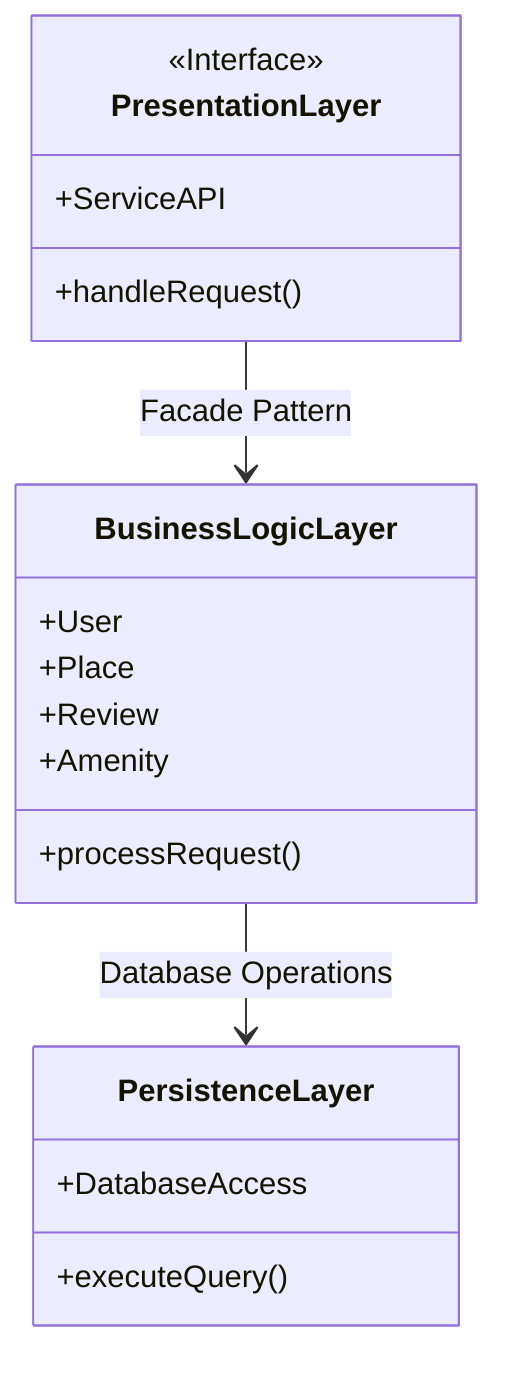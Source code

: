 %%This is a Diagram example for Task 0

%%Diagram type

classDiagram

%%Nodes and Contents

class PresentationLayer {
    <<Interface>>
    +ServiceAPI
    +handleRequest ()
}
class BusinessLogicLayer {
    +User
    +Place
    +Review
    +Amenity
    +processRequest()
}
class PersistenceLayer {
    +DatabaseAccess
    +executeQuery()
}

%%Element Display order and line labels

PresentationLayer --> BusinessLogicLayer : Facade Pattern
BusinessLogicLayer --> PersistenceLayer : Database Operations